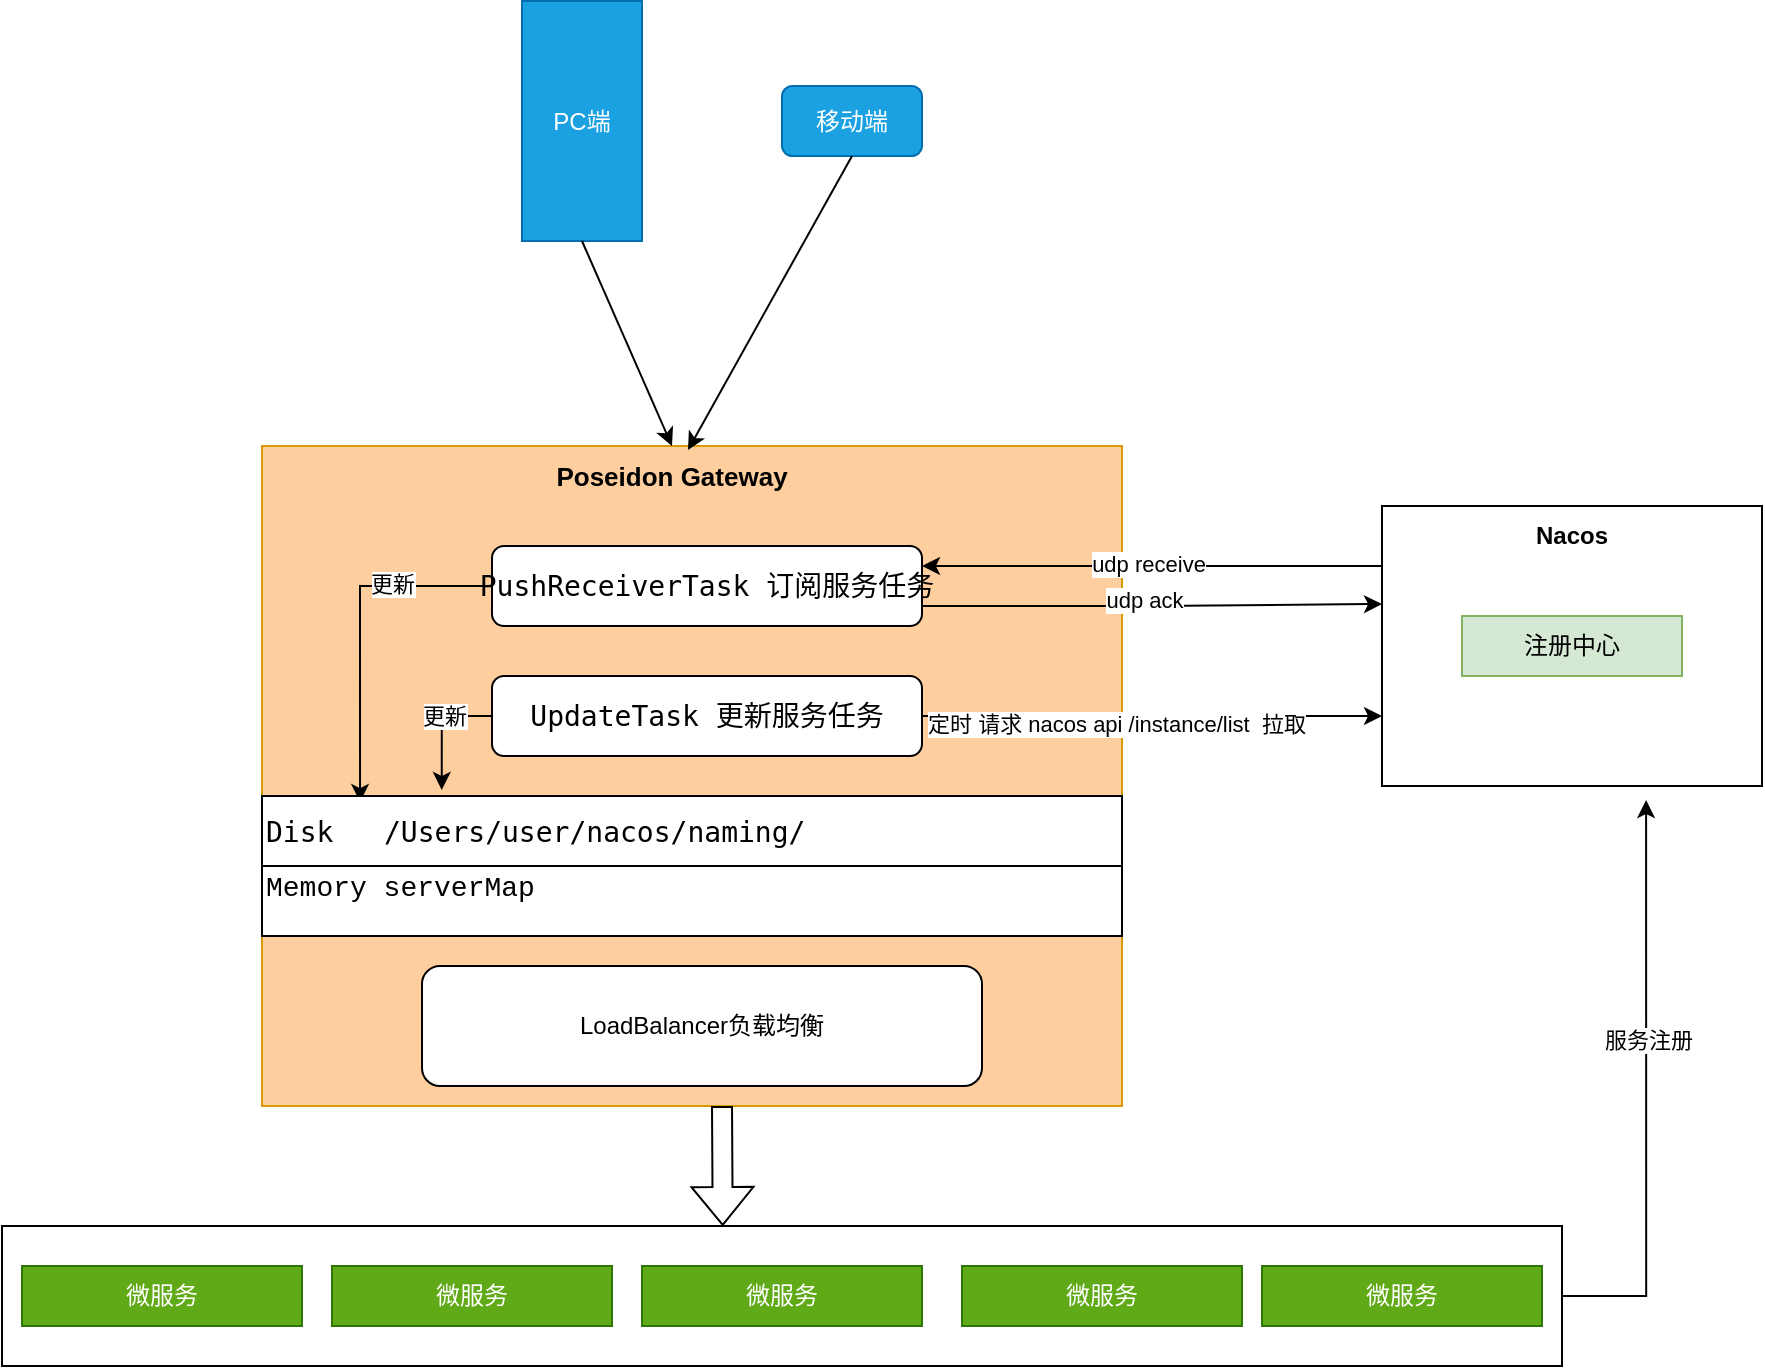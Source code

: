 <mxfile version="26.1.1">
  <diagram name="第 1 页" id="nJL3OnCREurlaBiW7HBn">
    <mxGraphModel dx="1925" dy="1989" grid="1" gridSize="10" guides="1" tooltips="1" connect="1" arrows="1" fold="1" page="1" pageScale="1" pageWidth="827" pageHeight="1169" math="0" shadow="0">
      <root>
        <mxCell id="0" />
        <mxCell id="1" parent="0" />
        <mxCell id="jgDv3YHpMnxB8IQ5l1lS-1" value="移动端" style="rounded=1;whiteSpace=wrap;html=1;fillColor=#1ba1e2;fontColor=#ffffff;strokeColor=#006EAF;" vertex="1" parent="1">
          <mxGeometry x="-180" y="-680" width="70" height="35" as="geometry" />
        </mxCell>
        <mxCell id="jgDv3YHpMnxB8IQ5l1lS-2" value="PC端" style="rounded=0;whiteSpace=wrap;html=1;direction=south;fillColor=#1ba1e2;fontColor=#ffffff;strokeColor=#006EAF;" vertex="1" parent="1">
          <mxGeometry x="-310" y="-722.5" width="60" height="120" as="geometry" />
        </mxCell>
        <mxCell id="jgDv3YHpMnxB8IQ5l1lS-3" value="" style="rounded=0;whiteSpace=wrap;html=1;direction=south;fillColor=#FFCE9F;strokeColor=#d79b00;" vertex="1" parent="1">
          <mxGeometry x="-440" y="-500" width="430" height="330" as="geometry" />
        </mxCell>
        <mxCell id="jgDv3YHpMnxB8IQ5l1lS-4" value="Poseidon Gateway" style="text;html=1;strokeColor=none;fillColor=none;align=center;verticalAlign=middle;whiteSpace=wrap;rounded=0;fontStyle=1;fontSize=13;" vertex="1" parent="1">
          <mxGeometry x="-340" y="-500" width="210" height="30" as="geometry" />
        </mxCell>
        <mxCell id="jgDv3YHpMnxB8IQ5l1lS-5" style="edgeStyle=orthogonalEdgeStyle;rounded=0;orthogonalLoop=1;jettySize=auto;html=1;exitX=0;exitY=0.25;exitDx=0;exitDy=0;" edge="1" parent="1" source="jgDv3YHpMnxB8IQ5l1lS-7" target="jgDv3YHpMnxB8IQ5l1lS-22">
          <mxGeometry relative="1" as="geometry">
            <Array as="points">
              <mxPoint x="120" y="-440" />
            </Array>
          </mxGeometry>
        </mxCell>
        <mxCell id="jgDv3YHpMnxB8IQ5l1lS-6" value="udp receive" style="edgeLabel;html=1;align=center;verticalAlign=middle;resizable=0;points=[];" vertex="1" connectable="0" parent="jgDv3YHpMnxB8IQ5l1lS-5">
          <mxGeometry x="0.038" y="-1" relative="1" as="geometry">
            <mxPoint as="offset" />
          </mxGeometry>
        </mxCell>
        <mxCell id="jgDv3YHpMnxB8IQ5l1lS-7" value="" style="rounded=0;whiteSpace=wrap;html=1;" vertex="1" parent="1">
          <mxGeometry x="120" y="-470" width="190" height="140" as="geometry" />
        </mxCell>
        <mxCell id="jgDv3YHpMnxB8IQ5l1lS-8" style="edgeStyle=orthogonalEdgeStyle;rounded=0;orthogonalLoop=1;jettySize=auto;html=1;exitX=0.5;exitY=0;exitDx=0;exitDy=0;entryX=0.695;entryY=1.05;entryDx=0;entryDy=0;entryPerimeter=0;" edge="1" parent="1" source="jgDv3YHpMnxB8IQ5l1lS-10" target="jgDv3YHpMnxB8IQ5l1lS-7">
          <mxGeometry relative="1" as="geometry" />
        </mxCell>
        <mxCell id="jgDv3YHpMnxB8IQ5l1lS-9" value="服务注册" style="edgeLabel;html=1;align=center;verticalAlign=middle;resizable=0;points=[];" vertex="1" connectable="0" parent="jgDv3YHpMnxB8IQ5l1lS-8">
          <mxGeometry x="0.177" y="-1" relative="1" as="geometry">
            <mxPoint as="offset" />
          </mxGeometry>
        </mxCell>
        <mxCell id="jgDv3YHpMnxB8IQ5l1lS-10" value="" style="rounded=0;whiteSpace=wrap;html=1;direction=south;" vertex="1" parent="1">
          <mxGeometry x="-570" y="-110" width="780" height="70" as="geometry" />
        </mxCell>
        <mxCell id="jgDv3YHpMnxB8IQ5l1lS-11" value="微服务" style="rounded=0;whiteSpace=wrap;html=1;fillColor=#60a917;fontColor=#ffffff;strokeColor=#2D7600;" vertex="1" parent="1">
          <mxGeometry x="-560" y="-90" width="140" height="30" as="geometry" />
        </mxCell>
        <mxCell id="jgDv3YHpMnxB8IQ5l1lS-12" value="微服务" style="rounded=0;whiteSpace=wrap;html=1;fillColor=#60a917;fontColor=#ffffff;strokeColor=#2D7600;" vertex="1" parent="1">
          <mxGeometry x="-405" y="-90" width="140" height="30" as="geometry" />
        </mxCell>
        <mxCell id="jgDv3YHpMnxB8IQ5l1lS-13" value="微服务" style="rounded=0;whiteSpace=wrap;html=1;fillColor=#60a917;fontColor=#ffffff;strokeColor=#2D7600;" vertex="1" parent="1">
          <mxGeometry x="-250" y="-90" width="140" height="30" as="geometry" />
        </mxCell>
        <mxCell id="jgDv3YHpMnxB8IQ5l1lS-14" value="微服务" style="rounded=0;whiteSpace=wrap;html=1;fillColor=#60a917;fontColor=#ffffff;strokeColor=#2D7600;" vertex="1" parent="1">
          <mxGeometry x="-90" y="-90" width="140" height="30" as="geometry" />
        </mxCell>
        <mxCell id="jgDv3YHpMnxB8IQ5l1lS-15" value="注册中心" style="rounded=0;whiteSpace=wrap;html=1;fillColor=#d5e8d4;strokeColor=#82b366;" vertex="1" parent="1">
          <mxGeometry x="160" y="-415" width="110" height="30" as="geometry" />
        </mxCell>
        <mxCell id="jgDv3YHpMnxB8IQ5l1lS-16" value="微服务" style="rounded=0;whiteSpace=wrap;html=1;fillColor=#60a917;fontColor=#ffffff;strokeColor=#2D7600;" vertex="1" parent="1">
          <mxGeometry x="60" y="-90" width="140" height="30" as="geometry" />
        </mxCell>
        <mxCell id="jgDv3YHpMnxB8IQ5l1lS-17" value="Nacos" style="text;html=1;strokeColor=none;fillColor=none;align=center;verticalAlign=middle;whiteSpace=wrap;rounded=0;fontStyle=1" vertex="1" parent="1">
          <mxGeometry x="170" y="-470" width="90" height="30" as="geometry" />
        </mxCell>
        <mxCell id="jgDv3YHpMnxB8IQ5l1lS-18" style="edgeStyle=orthogonalEdgeStyle;rounded=0;orthogonalLoop=1;jettySize=auto;html=1;exitX=1;exitY=0.75;exitDx=0;exitDy=0;" edge="1" parent="1" source="jgDv3YHpMnxB8IQ5l1lS-22">
          <mxGeometry relative="1" as="geometry">
            <mxPoint x="120" y="-421" as="targetPoint" />
          </mxGeometry>
        </mxCell>
        <mxCell id="jgDv3YHpMnxB8IQ5l1lS-19" value="udp ack" style="edgeLabel;html=1;align=center;verticalAlign=middle;resizable=0;points=[];" vertex="1" connectable="0" parent="jgDv3YHpMnxB8IQ5l1lS-18">
          <mxGeometry x="-0.035" y="3" relative="1" as="geometry">
            <mxPoint as="offset" />
          </mxGeometry>
        </mxCell>
        <mxCell id="jgDv3YHpMnxB8IQ5l1lS-20" style="edgeStyle=orthogonalEdgeStyle;rounded=0;orthogonalLoop=1;jettySize=auto;html=1;exitX=0;exitY=0.5;exitDx=0;exitDy=0;entryX=0.114;entryY=0.086;entryDx=0;entryDy=0;entryPerimeter=0;" edge="1" parent="1" source="jgDv3YHpMnxB8IQ5l1lS-22" target="jgDv3YHpMnxB8IQ5l1lS-29">
          <mxGeometry relative="1" as="geometry" />
        </mxCell>
        <mxCell id="jgDv3YHpMnxB8IQ5l1lS-21" value="更新" style="edgeLabel;html=1;align=center;verticalAlign=middle;resizable=0;points=[];" vertex="1" connectable="0" parent="jgDv3YHpMnxB8IQ5l1lS-20">
          <mxGeometry x="-0.425" y="-1" relative="1" as="geometry">
            <mxPoint as="offset" />
          </mxGeometry>
        </mxCell>
        <mxCell id="jgDv3YHpMnxB8IQ5l1lS-22" value="&lt;div&gt;&lt;pre style=&quot;font-family:&#39;JetBrains Mono&#39;,monospace;font-size:10.5pt;&quot;&gt;PushReceiverTask 订阅服务任务&lt;/pre&gt;&lt;/div&gt;" style="rounded=1;whiteSpace=wrap;html=1;" vertex="1" parent="1">
          <mxGeometry x="-325" y="-450" width="215" height="40" as="geometry" />
        </mxCell>
        <mxCell id="jgDv3YHpMnxB8IQ5l1lS-23" style="edgeStyle=orthogonalEdgeStyle;rounded=0;orthogonalLoop=1;jettySize=auto;html=1;exitX=1;exitY=0.5;exitDx=0;exitDy=0;entryX=0;entryY=0.75;entryDx=0;entryDy=0;" edge="1" parent="1" source="jgDv3YHpMnxB8IQ5l1lS-28" target="jgDv3YHpMnxB8IQ5l1lS-7">
          <mxGeometry relative="1" as="geometry" />
        </mxCell>
        <mxCell id="jgDv3YHpMnxB8IQ5l1lS-24" value="&lt;div&gt;&lt;pre style=&quot;font-family:&#39;JetBrains Mono&#39;,monospace;font-size:10.5pt;&quot;&gt;&lt;/pre&gt;&lt;/div&gt;" style="edgeLabel;html=1;align=center;verticalAlign=middle;resizable=0;points=[];" vertex="1" connectable="0" parent="jgDv3YHpMnxB8IQ5l1lS-23">
          <mxGeometry x="-0.017" y="-3" relative="1" as="geometry">
            <mxPoint as="offset" />
          </mxGeometry>
        </mxCell>
        <mxCell id="jgDv3YHpMnxB8IQ5l1lS-25" value="定时 请求 nacos api&amp;nbsp;/instance/list&amp;nbsp; 拉取" style="edgeLabel;html=1;align=center;verticalAlign=middle;resizable=0;points=[];" vertex="1" connectable="0" parent="jgDv3YHpMnxB8IQ5l1lS-23">
          <mxGeometry x="-0.157" y="-4" relative="1" as="geometry">
            <mxPoint as="offset" />
          </mxGeometry>
        </mxCell>
        <mxCell id="jgDv3YHpMnxB8IQ5l1lS-26" style="edgeStyle=orthogonalEdgeStyle;rounded=0;orthogonalLoop=1;jettySize=auto;html=1;exitX=0;exitY=0.5;exitDx=0;exitDy=0;entryX=0.209;entryY=-0.086;entryDx=0;entryDy=0;entryPerimeter=0;" edge="1" parent="1" source="jgDv3YHpMnxB8IQ5l1lS-28" target="jgDv3YHpMnxB8IQ5l1lS-29">
          <mxGeometry relative="1" as="geometry" />
        </mxCell>
        <mxCell id="jgDv3YHpMnxB8IQ5l1lS-27" value="更新" style="edgeLabel;html=1;align=center;verticalAlign=middle;resizable=0;points=[];" vertex="1" connectable="0" parent="jgDv3YHpMnxB8IQ5l1lS-26">
          <mxGeometry x="-0.227" relative="1" as="geometry">
            <mxPoint as="offset" />
          </mxGeometry>
        </mxCell>
        <mxCell id="jgDv3YHpMnxB8IQ5l1lS-28" value="&lt;div&gt;&lt;div&gt;&lt;pre style=&quot;font-family:&#39;JetBrains Mono&#39;,monospace;font-size:10.5pt;&quot;&gt;&lt;/pre&gt;&lt;/div&gt;&lt;pre style=&quot;font-family:&#39;JetBrains Mono&#39;,monospace;font-size:10.5pt;&quot;&gt;UpdateTask 更新服务任务&lt;/pre&gt;&lt;/div&gt;" style="rounded=1;whiteSpace=wrap;html=1;" vertex="1" parent="1">
          <mxGeometry x="-325" y="-385" width="215" height="40" as="geometry" />
        </mxCell>
        <mxCell id="jgDv3YHpMnxB8IQ5l1lS-29" value="&lt;div&gt;&lt;pre style=&quot;font-family:&#39;JetBrains Mono&#39;,monospace;font-size:10.5pt;&quot;&gt;Disk   /Users/user/nacos/naming/&lt;/pre&gt;&lt;/div&gt;" style="rounded=0;whiteSpace=wrap;html=1;align=left;" vertex="1" parent="1">
          <mxGeometry x="-440" y="-325" width="430" height="35" as="geometry" />
        </mxCell>
        <mxCell id="jgDv3YHpMnxB8IQ5l1lS-30" value="&lt;div style=&quot;font-family: Consolas, &amp;quot;Courier New&amp;quot;, monospace; font-size: 14px; line-height: 19px;&quot;&gt;Memory serverMap&lt;/div&gt;&lt;div&gt;&lt;pre style=&quot;font-family:&#39;JetBrains Mono&#39;,monospace;font-size:10.5pt;&quot;&gt;&lt;/pre&gt;&lt;/div&gt;" style="rounded=0;whiteSpace=wrap;html=1;align=left;" vertex="1" parent="1">
          <mxGeometry x="-440" y="-290" width="430" height="35" as="geometry" />
        </mxCell>
        <mxCell id="jgDv3YHpMnxB8IQ5l1lS-31" value="LoadBalancer负载均衡" style="rounded=1;whiteSpace=wrap;html=1;" vertex="1" parent="1">
          <mxGeometry x="-360" y="-240" width="280" height="60" as="geometry" />
        </mxCell>
        <mxCell id="jgDv3YHpMnxB8IQ5l1lS-32" value="" style="shape=flexArrow;endArrow=classic;html=1;rounded=0;entryX=0;entryY=0.538;entryDx=0;entryDy=0;entryPerimeter=0;" edge="1" parent="1" target="jgDv3YHpMnxB8IQ5l1lS-10">
          <mxGeometry width="50" height="50" relative="1" as="geometry">
            <mxPoint x="-210" y="-170" as="sourcePoint" />
            <mxPoint x="-210" y="-120" as="targetPoint" />
          </mxGeometry>
        </mxCell>
        <mxCell id="jgDv3YHpMnxB8IQ5l1lS-33" value="" style="endArrow=classic;html=1;rounded=0;exitX=1;exitY=0.5;exitDx=0;exitDy=0;entryX=0.5;entryY=0;entryDx=0;entryDy=0;" edge="1" parent="1" source="jgDv3YHpMnxB8IQ5l1lS-2" target="jgDv3YHpMnxB8IQ5l1lS-4">
          <mxGeometry width="50" height="50" relative="1" as="geometry">
            <mxPoint x="-260" y="-540" as="sourcePoint" />
            <mxPoint x="-190" y="-540" as="targetPoint" />
          </mxGeometry>
        </mxCell>
        <mxCell id="jgDv3YHpMnxB8IQ5l1lS-34" value="" style="endArrow=classic;html=1;rounded=0;exitX=0.5;exitY=1;exitDx=0;exitDy=0;entryX=0.538;entryY=0.067;entryDx=0;entryDy=0;entryPerimeter=0;" edge="1" parent="1" source="jgDv3YHpMnxB8IQ5l1lS-1" target="jgDv3YHpMnxB8IQ5l1lS-4">
          <mxGeometry width="50" height="50" relative="1" as="geometry">
            <mxPoint x="-130" y="-570" as="sourcePoint" />
            <mxPoint x="-60" y="-570" as="targetPoint" />
          </mxGeometry>
        </mxCell>
      </root>
    </mxGraphModel>
  </diagram>
</mxfile>
